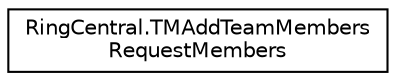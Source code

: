 digraph "Graphical Class Hierarchy"
{
 // LATEX_PDF_SIZE
  edge [fontname="Helvetica",fontsize="10",labelfontname="Helvetica",labelfontsize="10"];
  node [fontname="Helvetica",fontsize="10",shape=record];
  rankdir="LR";
  Node0 [label="RingCentral.TMAddTeamMembers\lRequestMembers",height=0.2,width=0.4,color="black", fillcolor="white", style="filled",URL="$classRingCentral_1_1TMAddTeamMembersRequestMembers.html",tooltip=" "];
}

